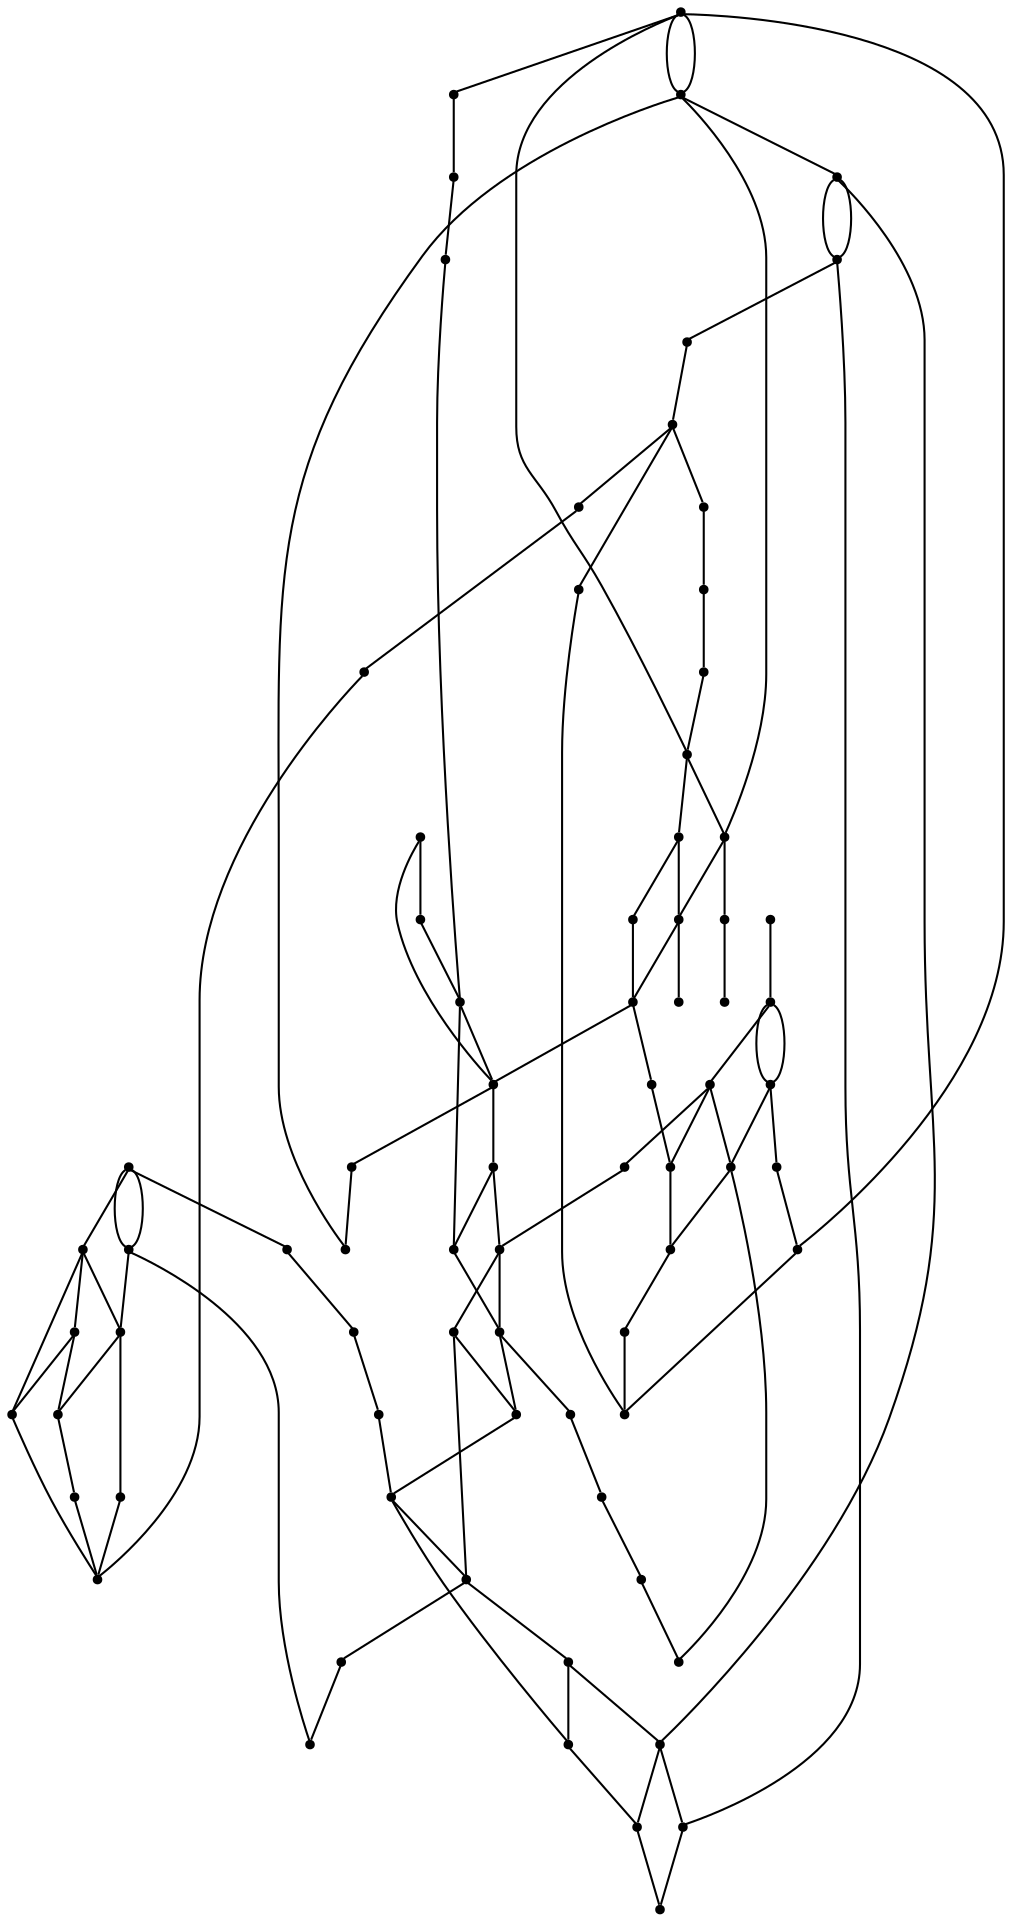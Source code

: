 graph {
  node [shape=point,comment="{\"directed\":false,\"doi\":\"10.1007/978-3-642-18469-7_28\",\"figure\":\"3 (2)\"}"]

  v0 [pos="1749.068267876078,1839.472089692422"]
  v1 [pos="1749.0682678760782,1864.4760807339906"]
  v2 [pos="1473.841135589617,1864.4760807339903"]
  v3 [pos="1699.0269710967216,1789.4641076092853"]
  v4 [pos="1223.634651692834,1789.4641076092853"]
  v5 [pos="1699.0265893119256,1839.4720896924218"]
  v6 [pos="1648.9856743173648,1839.472089692422"]
  v7 [pos="773.2629329555255,1839.472089692422"]
  v8 [pos="1699.0269710967216,1889.4800717755588"]
  v9 [pos="1598.9856102959748,1613.9569678532762"]
  v10 [pos="1598.9856102959748,1563.9489857701392"]
  v11 [pos="1598.9443775380084,1889.4800717755588"]
  v12 [pos="1548.9443135166184,1613.9569678532762"]
  v13 [pos="1548.9443135166184,1563.9489857701392"]
  v14 [pos="1548.9030807586519,1889.4800717755588"]
  v15 [pos="1498.9031439988605,1613.9569678532762"]
  v16 [pos="1498.9031439988605,1563.9489857701392"]
  v17 [pos="1448.8618472195037,1613.9569678532762"]
  v18 [pos="1448.8618472195037,1563.9489857701392"]
  v19 [pos="1448.8204871999387,1914.4840628171273"]
  v20 [pos="1448.8618472195037,1513.9410036870024"]
  v21 [pos="1423.7998388102603,1914.4840628171273"]
  v22 [pos="1373.7585420309038,1864.4760807339906"]
  v23 [pos="1373.7585420309038,1664.4441524014428"]
  v24 [pos="1373.7585420309038,1914.4840628171273"]
  v25 [pos="1323.7172452515472,1664.444152401443"]
  v26 [pos="1323.7172452515472,1914.4840628171273"]
  v27 [pos="1323.7172452515472,1864.4760807339906"]
  v28 [pos="1298.696596861869,1914.4840628171273"]
  v29 [pos="1298.737956881434,1513.9410036870022"]
  v30 [pos="1423.7998388102606,1664.444152401443"]
  v31 [pos="1423.7998388102606,1864.4760807339903"]
  v32 [pos="1273.6759484721906,1864.4760807339906"]
  v33 [pos="1248.6969146252748,1613.9569678532762"]
  v34 [pos="1248.696914625275,1563.9489857701392"]
  v35 [pos="1223.6346516928343,1864.4760807339906"]
  v36 [pos="1198.6556178459182,1513.9410036870022"]
  v37 [pos="1198.6554905843195,1713.97293201955"]
  v38 [pos="1173.63496945624,1713.97293201955"]
  v39 [pos="1123.5936726768834,1713.9729320195497"]
  v40 [pos="1123.552058134121,1664.4441524014428"]
  v41 [pos="1123.552058134121,1864.4760807339906"]
  v42 [pos="1073.5523758975269,1713.9729320195497"]
  v43 [pos="1073.5107613547643,1664.444152401443"]
  v44 [pos="1073.5107613547643,1864.4760807339903"]
  v45 [pos="1048.531679784749,1713.97293201955"]
  v46 [pos="1048.5317434155484,1613.9569678532762"]
  v47 [pos="1048.531679784749,1563.9489857701392"]
  v48 [pos="1048.5317434155484,1513.9410036870024"]
  v49 [pos="1173.5933549134775,1864.4760807339903"]
  v50 [pos="1023.4694168523083,1864.4760807339903"]
  v51 [pos="998.4903830053925,1613.9569678532762"]
  v52 [pos="998.4903830053925,1563.9489857701392"]
  v53 [pos="948.4489589644372,1613.9569678532762"]
  v54 [pos="948.4489589644372,1563.9489857701392"]
  v55 [pos="948.4074716832736,1914.4840628171273"]
  v56 [pos="948.4492134876346,1513.9410036870022"]
  v57 [pos="923.3868232935952,1914.4840628171273"]
  v58 [pos="873.3455901450379,1664.4441524014428"]
  v59 [pos="873.3872046878004,1713.97293201955"]
  v60 [pos="873.3455901450379,1864.4760807339903"]
  v61 [pos="873.3455265142387,1914.4840628171273"]
  v62 [pos="923.4285014671568,1713.97293201955"]
  v63 [pos="823.3459079084439,1713.97293201955"]
  v64 [pos="823.304229734882,1914.4840628171273"]
  v65 [pos="798.2835813452039,1914.4840628171273"]
  v66 [pos="823.3042933656814,1664.444152401443"]
  v67 [pos="823.3042933656814,1864.4760807339906"]
  v68 [pos="1173.5933549134775,1664.444152401443"]
  v69 [pos="923.3868869243946,1664.4441524014428"]
  v70 [pos="798.3253231495648,1513.9410036870022"]
  v71 [pos="773.2629965863248,1864.4760807339906"]
  v72 [pos="923.3868869243946,1864.4760807339903"]
  v73 [pos="973.4281837037511,1864.4760807339906"]
  v74 [pos="748.2839627394089,1613.9569678532762"]
  v75 [pos="748.283962739409,1563.9489857701392"]

  v0 -- v1 [id="-1",pos="1749.068267876078,1839.472089692422 1749.0682678760782,1864.4760807339906 1749.0682678760782,1864.4760807339906 1749.0682678760782,1864.4760807339906"]
  v74 -- v53 [id="-2",pos="748.2839627394089,1613.9569678532762 948.4489589644372,1613.9569678532762 948.4489589644372,1613.9569678532762 948.4489589644372,1613.9569678532762"]
  v53 -- v51 [id="-3",pos="948.4489589644372,1613.9569678532762 998.4903830053925,1613.9569678532762 998.4903830053925,1613.9569678532762 998.4903830053925,1613.9569678532762"]
  v51 -- v46 [id="-4",pos="998.4903830053925,1613.9569678532762 1048.5317434155484,1613.9569678532762 1048.5317434155484,1613.9569678532762 1048.5317434155484,1613.9569678532762"]
  v46 -- v33 [id="-5",pos="1048.5317434155484,1613.9569678532762 1248.6969146252748,1613.9569678532762 1248.6969146252748,1613.9569678532762 1248.6969146252748,1613.9569678532762"]
  v33 -- v17 [id="-6",pos="1248.6969146252748,1613.9569678532762 1448.8618472195037,1613.9569678532762 1448.8618472195037,1613.9569678532762 1448.8618472195037,1613.9569678532762"]
  v17 -- v15 [id="-7",pos="1448.8618472195037,1613.9569678532762 1498.9031439988605,1613.9569678532762 1498.9031439988605,1613.9569678532762 1498.9031439988605,1613.9569678532762"]
  v15 -- v12 [id="-8",pos="1498.9031439988605,1613.9569678532762 1548.9443135166184,1613.9569678532762 1548.9443135166184,1613.9569678532762 1548.9443135166184,1613.9569678532762"]
  v12 -- v9 [id="-9",pos="1548.9443135166184,1613.9569678532762 1598.9856102959748,1613.9569678532762 1598.9856102959748,1613.9569678532762 1598.9856102959748,1613.9569678532762"]
  v75 -- v54 [id="-10",pos="748.283962739409,1563.9489857701392 948.4489589644372,1563.9489857701392 948.4489589644372,1563.9489857701392 948.4489589644372,1563.9489857701392"]
  v54 -- v52 [id="-11",pos="948.4489589644372,1563.9489857701392 998.4903830053925,1563.9489857701392 998.4903830053925,1563.9489857701392 998.4903830053925,1563.9489857701392"]
  v52 -- v47 [id="-12",pos="998.4903830053925,1563.9489857701392 1048.531679784749,1563.9489857701392 1048.531679784749,1563.9489857701392 1048.531679784749,1563.9489857701392"]
  v47 -- v34 [id="-13",pos="1048.531679784749,1563.9489857701392 1248.696914625275,1563.9489857701392 1248.696914625275,1563.9489857701392 1248.696914625275,1563.9489857701392"]
  v34 -- v18 [id="-14",pos="1248.696914625275,1563.9489857701392 1448.8618472195037,1563.9489857701392 1448.8618472195037,1563.9489857701392 1448.8618472195037,1563.9489857701392"]
  v18 -- v16 [id="-15",pos="1448.8618472195037,1563.9489857701392 1498.9031439988605,1563.9489857701392 1498.9031439988605,1563.9489857701392 1498.9031439988605,1563.9489857701392"]
  v16 -- v13 [id="-16",pos="1498.9031439988605,1563.9489857701392 1548.9443135166184,1563.9489857701392 1548.9443135166184,1563.9489857701392 1548.9443135166184,1563.9489857701392"]
  v13 -- v10 [id="-17",pos="1548.9443135166184,1563.9489857701392 1598.9856102959748,1563.9489857701392 1598.9856102959748,1563.9489857701392 1598.9856102959748,1563.9489857701392"]
  v74 -- v75 [id="-18",pos="748.2839627394089,1613.9569678532762 748.283962739409,1563.9489857701392 748.283962739409,1563.9489857701392 748.283962739409,1563.9489857701392"]
  v71 -- v67 [id="-19",pos="773.2629965863248,1864.4760807339906 823.3042933656814,1864.4760807339906 823.3042933656814,1864.4760807339906 823.3042933656814,1864.4760807339906"]
  v67 -- v60 [id="-20",pos="823.3042933656814,1864.4760807339906 873.3455901450379,1864.4760807339903 873.3455901450379,1864.4760807339903 873.3455901450379,1864.4760807339903"]
  v60 -- v72 [id="-21",pos="873.3455901450379,1864.4760807339903 923.3868869243946,1864.4760807339903 923.3868869243946,1864.4760807339903 923.3868869243946,1864.4760807339903"]
  v72 -- v73 [id="-22",pos="923.3868869243946,1864.4760807339903 973.4281837037511,1864.4760807339906 973.4281837037511,1864.4760807339906 973.4281837037511,1864.4760807339906"]
  v7 -- v71 [id="-23",pos="773.2629329555255,1839.472089692422 773.2629965863248,1864.4760807339906 773.2629965863248,1864.4760807339906 773.2629965863248,1864.4760807339906"]
  v65 -- v70 [id="-24",pos="798.2835813452039,1914.4840628171273 798.3253231495648,1513.9410036870022 798.3253231495648,1513.9410036870022 798.3253231495648,1513.9410036870022"]
  v70 -- v56 [id="-25",pos="798.3253231495648,1513.9410036870022 948.4492134876346,1513.9410036870022 948.4492134876346,1513.9410036870022 948.4492134876346,1513.9410036870022"]
  v1 -- v2 [id="-26",pos="1749.0682678760782,1864.4760807339906 1473.841135589617,1864.4760807339903 1473.841135589617,1864.4760807339903 1473.841135589617,1864.4760807339903"]
  v64 -- v35 [id="-27",pos="823.304229734882,1914.4840628171273 823.3042774579816,1964.4920449002643 823.3042774579816,1964.4920449002643 823.3042774579816,1964.4920449002643 1223.634651692834,1964.4920449002643 1223.634651692834,1964.4920449002643 1223.634651692834,1964.4920449002643 1223.6346516928343,1864.4760807339906 1223.6346516928343,1864.4760807339906 1223.6346516928343,1864.4760807339906"]
  v67 -- v63 [id="-28",pos="823.3042933656814,1864.4760807339906 823.3459079084439,1713.97293201955 823.3459079084439,1713.97293201955 823.3459079084439,1713.97293201955"]
  v64 -- v61 [id="-29",pos="823.304229734882,1914.4840628171273 873.3455265142387,1914.4840628171273 873.3455265142387,1914.4840628171273 873.3455265142387,1914.4840628171273"]
  v61 -- v57 [id="-30",pos="873.3455265142387,1914.4840628171273 923.3868232935952,1914.4840628171273 923.3868232935952,1914.4840628171273 923.3868232935952,1914.4840628171273"]
  v66 -- v58 [id="-31",pos="823.3042933656814,1664.444152401443 873.3455901450379,1664.4441524014428 873.3455901450379,1664.4441524014428 873.3455901450379,1664.4441524014428"]
  v58 -- v69 [id="-32",pos="873.3455901450379,1664.4441524014428 923.3868869243946,1664.4441524014428 923.3868869243946,1664.4441524014428 923.3868869243946,1664.4441524014428"]
  v69 -- v43 [id="-33",pos="923.3868869243946,1664.4441524014428 1073.5107613547643,1664.444152401443 1073.5107613547643,1664.444152401443 1073.5107613547643,1664.444152401443"]
  v43 -- v40 [id="-34",pos="1073.5107613547643,1664.444152401443 1123.552058134121,1664.4441524014428 1123.552058134121,1664.4441524014428 1123.552058134121,1664.4441524014428"]
  v40 -- v68 [id="-35",pos="1123.552058134121,1664.4441524014428 1173.5933549134775,1664.444152401443 1173.5933549134775,1664.444152401443 1173.5933549134775,1664.444152401443"]
  v68 -- v4 [id="-36",pos="1173.5933549134775,1664.444152401443 1223.634651692834,1664.444152401443 1223.634651692834,1664.444152401443 1223.634651692834,1664.444152401443 1223.634651692834,1789.4641076092853 1223.634651692834,1789.4641076092853 1223.634651692834,1789.4641076092853"]
  v64 -- v67 [id="-37",pos="823.304229734882,1914.4840628171273 823.3042933656814,1864.4760807339906 823.3042933656814,1864.4760807339906 823.3042933656814,1864.4760807339906"]
  v63 -- v66 [id="-40",pos="823.3459079084439,1713.97293201955 823.3042933656814,1664.444152401443 823.3042933656814,1664.444152401443 823.3042933656814,1664.444152401443"]
  v64 -- v65 [id="-42",pos="823.304229734882,1914.4840628171273 798.2835813452039,1914.4840628171273 798.2835813452039,1914.4840628171273 798.2835813452039,1914.4840628171273"]
  v63 -- v59 [id="-43",pos="823.3459079084439,1713.97293201955 873.3872046878004,1713.97293201955 873.3872046878004,1713.97293201955 873.3872046878004,1713.97293201955"]
  v59 -- v62 [id="-44",pos="873.3872046878004,1713.97293201955 923.4285014671568,1713.97293201955 923.4285014671568,1713.97293201955 923.4285014671568,1713.97293201955"]
  v61 -- v64 [id="-45",pos="873.3455265142387,1914.4840628171273 873.3456378681375,1964.4920449002643 873.3456378681375,1964.4920449002643 873.3456378681375,1964.4920449002643 823.3043410887809,1964.4920449002643 823.3043410887809,1964.4920449002643 823.3043410887809,1964.4920449002643 823.304229734882,1914.4840628171273 823.304229734882,1914.4840628171273 823.304229734882,1914.4840628171273"]
  v60 -- v59 [id="-46",pos="873.3455901450379,1864.4760807339903 873.3872046878004,1713.97293201955 873.3872046878004,1713.97293201955 873.3872046878004,1713.97293201955"]
  v61 -- v60 [id="-47",pos="873.3455265142387,1914.4840628171273 873.3455901450379,1864.4760807339903 873.3455901450379,1864.4760807339903 873.3455901450379,1864.4760807339903"]
  v61 -- v14 [id="-48",pos="873.3455265142387,1914.4840628171273 873.3457014989368,1964.4920449002643 873.3457014989368,1964.4920449002643 873.3457014989368,1964.4920449002643 1548.9032080202505,1964.4920449002643 1548.9032080202505,1964.4920449002643 1548.9032080202505,1964.4920449002643 1548.9030807586519,1889.4800717755588 1548.9030807586519,1889.4800717755588 1548.9030807586519,1889.4800717755588"]
  v58 -- v53 [id="-50",pos="873.3455901450379,1664.4441524014428 873.3457014989368,1614.4361703183063 873.3457014989368,1614.4361703183063 873.3457014989368,1614.4361703183063 948.4489589644372,1613.9569678532762 948.4489589644372,1613.9569678532762 948.4489589644372,1613.9569678532762"]
  v55 -- v57 [id="-57",pos="948.4074716832736,1914.4840628171273 923.3868232935952,1914.4840628171273 923.3868232935952,1914.4840628171273 923.3868232935952,1914.4840628171273"]
  v56 -- v54 [id="-58",pos="948.4492134876346,1513.9410036870022 948.4489589644372,1563.9489857701392 948.4489589644372,1563.9489857701392 948.4489589644372,1563.9489857701392"]
  v54 -- v53 [id="-59",pos="948.4489589644372,1563.9489857701392 948.4489589644372,1613.9569678532762 948.4489589644372,1613.9569678532762 948.4489589644372,1613.9569678532762"]
  v53 -- v55 [id="-60",pos="948.4489589644372,1613.9569678532762 948.4074716832736,1914.4840628171273 948.4074716832736,1914.4840628171273 948.4074716832736,1914.4840628171273"]
  v51 -- v52 [id="-63",pos="998.4903830053925,1613.9569678532762 998.4903830053925,1563.9489857701392 998.4903830053925,1563.9489857701392 998.4903830053925,1563.9489857701392"]
  v3 -- v4 [id="-64",pos="1699.0269710967216,1789.4641076092853 1223.634651692834,1789.4641076092853 1223.634651692834,1789.4641076092853 1223.634651692834,1789.4641076092853"]
  v50 -- v44 [id="-65",pos="1023.4694168523083,1864.4760807339903 1073.5107613547643,1864.4760807339903 1073.5107613547643,1864.4760807339903 1073.5107613547643,1864.4760807339903"]
  v44 -- v41 [id="-66",pos="1073.5107613547643,1864.4760807339903 1123.552058134121,1864.4760807339906 1123.552058134121,1864.4760807339906 1123.552058134121,1864.4760807339906"]
  v41 -- v49 [id="-67",pos="1123.552058134121,1864.4760807339906 1173.5933549134775,1864.4760807339903 1173.5933549134775,1864.4760807339903 1173.5933549134775,1864.4760807339903"]
  v49 -- v35 [id="-68",pos="1173.5933549134775,1864.4760807339903 1223.6346516928343,1864.4760807339906 1223.6346516928343,1864.4760807339906 1223.6346516928343,1864.4760807339906"]
  v45 -- v46 [id="-69",pos="1048.531679784749,1713.97293201955 1048.5317434155484,1613.9569678532762 1048.5317434155484,1613.9569678532762 1048.5317434155484,1613.9569678532762"]
  v46 -- v47 [id="-70",pos="1048.5317434155484,1613.9569678532762 1048.531679784749,1563.9489857701392 1048.531679784749,1563.9489857701392 1048.531679784749,1563.9489857701392"]
  v47 -- v48 [id="-71",pos="1048.531679784749,1563.9489857701392 1048.5317434155484,1513.9410036870024 1048.5317434155484,1513.9410036870024 1048.5317434155484,1513.9410036870024"]
  v48 -- v36 [id="-72",pos="1048.5317434155484,1513.9410036870024 1198.6556178459182,1513.9410036870022 1198.6556178459182,1513.9410036870022 1198.6556178459182,1513.9410036870022"]
  v42 -- v45 [id="-74",pos="1073.5523758975269,1713.9729320195497 1048.531679784749,1713.97293201955 1048.531679784749,1713.97293201955 1048.531679784749,1713.97293201955"]
  v5 -- v3 [id="-75",pos="1699.0265893119256,1839.4720896924218 1699.0269710967216,1789.4641076092853 1699.0269710967216,1789.4641076092853 1699.0269710967216,1789.4641076092853"]
  v44 -- v41 [id="-76",pos="1073.5107613547643,1864.4760807339903 1073.5107613547643,1964.4920449002643 1073.5107613547643,1964.4920449002643 1073.5107613547643,1964.4920449002643 1123.552058134121,1964.4920449002643 1123.552058134121,1964.4920449002643 1123.552058134121,1964.4920449002643 1123.552058134121,1864.4760807339906 1123.552058134121,1864.4760807339906 1123.552058134121,1864.4760807339906"]
  v42 -- v43 [id="-77",pos="1073.5523758975269,1713.9729320195497 1073.5107613547643,1664.444152401443 1073.5107613547643,1664.444152401443 1073.5107613547643,1664.444152401443"]
  v42 -- v39 [id="-78",pos="1073.5523758975269,1713.9729320195497 1123.5936726768834,1713.9729320195497 1123.5936726768834,1713.9729320195497 1123.5936726768834,1713.9729320195497"]
  v39 -- v38 [id="-79",pos="1123.5936726768834,1713.9729320195497 1173.63496945624,1713.97293201955 1173.63496945624,1713.97293201955 1173.63496945624,1713.97293201955"]
  v41 -- v39 [id="-81",pos="1123.552058134121,1864.4760807339906 1123.5936726768834,1713.9729320195497 1123.5936726768834,1713.9729320195497 1123.5936726768834,1713.9729320195497"]
  v39 -- v40 [id="-82",pos="1123.5936726768834,1713.9729320195497 1123.552058134121,1664.4441524014428 1123.552058134121,1664.4441524014428 1123.552058134121,1664.4441524014428"]
  v37 -- v38 [id="-83",pos="1198.6554905843195,1713.97293201955 1173.63496945624,1713.97293201955 1173.63496945624,1713.97293201955 1173.63496945624,1713.97293201955"]
  v36 -- v37 [id="-84",pos="1198.6556178459182,1513.9410036870022 1198.6554905843195,1713.97293201955 1198.6554905843195,1713.97293201955 1198.6554905843195,1713.97293201955"]
  v35 -- v4 [id="-86",pos="1223.6346516928343,1864.4760807339906 1223.634651692834,1789.4641076092853 1223.634651692834,1789.4641076092853 1223.634651692834,1789.4641076092853"]
  v59 -- v58 [id="-87",pos="873.3872046878004,1713.97293201955 873.3455901450379,1664.4441524014428 873.3455901450379,1664.4441524014428 873.3455901450379,1664.4441524014428"]
  v33 -- v34 [id="-89",pos="1248.6969146252748,1613.9569678532762 1248.696914625275,1563.9489857701392 1248.696914625275,1563.9489857701392 1248.696914625275,1563.9489857701392"]
  v44 -- v42 [id="-91",pos="1073.5107613547643,1864.4760807339903 1073.5523758975269,1713.9729320195497 1073.5523758975269,1713.9729320195497 1073.5523758975269,1713.9729320195497"]
  v32 -- v2 [id="-92",pos="1273.6759484721906,1864.4760807339906 1273.6760757337893,1964.4920449002643 1273.6760757337893,1964.4920449002643 1273.6760757337893,1964.4920449002643 1473.8412628512156,1964.4920449002643 1473.8412628512156,1964.4920449002643 1473.8412628512156,1964.4920449002643 1473.841135589617,1864.4760807339903 1473.841135589617,1864.4760807339903 1473.841135589617,1864.4760807339903"]
  v32 -- v27 [id="-93",pos="1273.6759484721906,1864.4760807339906 1323.7172452515472,1864.4760807339906 1323.7172452515472,1864.4760807339906 1323.7172452515472,1864.4760807339906"]
  v22 -- v31 [id="-94",pos="1373.7585420309038,1864.4760807339906 1423.7998388102606,1864.4760807339903 1423.7998388102606,1864.4760807339903 1423.7998388102606,1864.4760807339903"]
  v31 -- v2 [id="-95",pos="1423.7998388102606,1864.4760807339903 1473.841135589617,1864.4760807339903 1473.841135589617,1864.4760807339903 1473.841135589617,1864.4760807339903"]
  v25 -- v32 [id="-96",pos="1323.7172452515472,1664.444152401443 1273.6760757337893,1664.444152401443 1273.6760757337893,1664.444152401443 1273.6760757337893,1664.444152401443 1273.6759484721906,1864.4760807339906 1273.6759484721906,1864.4760807339906 1273.6759484721906,1864.4760807339906"]
  v25 -- v23 [id="-97",pos="1323.7172452515472,1664.444152401443 1373.7585420309038,1664.4441524014428 1373.7585420309038,1664.4441524014428 1373.7585420309038,1664.4441524014428"]
  v30 -- v2 [id="-98",pos="1423.7998388102606,1664.444152401443 1473.8412628512156,1664.444152401443 1473.8412628512156,1664.444152401443 1473.8412628512156,1664.444152401443 1473.841135589617,1864.4760807339903 1473.841135589617,1864.4760807339903 1473.841135589617,1864.4760807339903"]
  v28 -- v29 [id="-99",pos="1298.696596861869,1914.4840628171273 1298.737956881434,1513.9410036870022 1298.737956881434,1513.9410036870022 1298.737956881434,1513.9410036870022"]
  v26 -- v28 [id="-100",pos="1323.7172452515472,1914.4840628171273 1298.696596861869,1914.4840628171273 1298.696596861869,1914.4840628171273 1298.696596861869,1914.4840628171273"]
  v23 -- v30 [id="-101",pos="1373.7585420309038,1664.4441524014428 1423.7998388102606,1664.444152401443 1423.7998388102606,1664.444152401443 1423.7998388102606,1664.444152401443"]
  v26 -- v24 [id="-102",pos="1323.7172452515472,1914.4840628171273 1323.7173725131458,1964.4920449002643 1323.7173725131458,1964.4920449002643 1323.7173725131458,1964.4920449002643 1373.7586692925024,1964.4920449002643 1373.7586692925024,1964.4920449002643 1373.7586692925024,1964.4920449002643 1373.7585420309038,1914.4840628171273 1373.7585420309038,1914.4840628171273 1373.7585420309038,1914.4840628171273"]
  v27 -- v25 [id="-103",pos="1323.7172452515472,1864.4760807339906 1323.7172452515472,1664.444152401443 1323.7172452515472,1664.444152401443 1323.7172452515472,1664.444152401443"]
  v24 -- v21 [id="-104",pos="1373.7585420309038,1914.4840628171273 1423.7998388102603,1914.4840628171273 1423.7998388102603,1914.4840628171273 1423.7998388102603,1914.4840628171273"]
  v26 -- v24 [id="-106",pos="1323.7172452515472,1914.4840628171273 1373.7585420309038,1914.4840628171273 1373.7585420309038,1914.4840628171273 1373.7585420309038,1914.4840628171273"]
  v24 -- v22 [id="-107",pos="1373.7585420309038,1914.4840628171273 1373.7585420309038,1864.4760807339906 1373.7585420309038,1864.4760807339906 1373.7585420309038,1864.4760807339906"]
  v22 -- v23 [id="-108",pos="1373.7585420309038,1864.4760807339906 1373.7585420309038,1664.4441524014428 1373.7585420309038,1664.4441524014428 1373.7585420309038,1664.4441524014428"]
  v19 -- v21 [id="-109",pos="1448.8204871999387,1914.4840628171273 1423.7998388102603,1914.4840628171273 1423.7998388102603,1914.4840628171273 1423.7998388102603,1914.4840628171273"]
  v20 -- v18 [id="-110",pos="1448.8618472195037,1513.9410036870024 1448.8618472195037,1563.9489857701392 1448.8618472195037,1563.9489857701392 1448.8618472195037,1563.9489857701392"]
  v18 -- v17 [id="-111",pos="1448.8618472195037,1563.9489857701392 1448.8618472195037,1613.9569678532762 1448.8618472195037,1613.9569678532762 1448.8618472195037,1613.9569678532762"]
  v17 -- v19 [id="-112",pos="1448.8618472195037,1613.9569678532762 1448.8204871999387,1914.4840628171273 1448.8204871999387,1914.4840628171273 1448.8204871999387,1914.4840628171273"]
  v26 -- v27 [id="-114",pos="1323.7172452515472,1914.4840628171273 1323.7172452515472,1864.4760807339906 1323.7172452515472,1864.4760807339906 1323.7172452515472,1864.4760807339906"]
  v27 -- v22 [id="-115",pos="1323.7172452515472,1864.4760807339906 1373.7585420309038,1864.4760807339906 1373.7585420309038,1864.4760807339906 1373.7585420309038,1864.4760807339906"]
  v29 -- v20 [id="-116",pos="1298.737956881434,1513.9410036870022 1448.8618472195037,1513.9410036870024 1448.8618472195037,1513.9410036870024 1448.8618472195037,1513.9410036870024"]
  v15 -- v16 [id="-117",pos="1498.9031439988605,1613.9569678532762 1498.9031439988605,1563.9489857701392 1498.9031439988605,1563.9489857701392 1498.9031439988605,1563.9489857701392"]
  v14 -- v11 [id="-118",pos="1548.9030807586519,1889.4800717755588 1548.9032080202505,1964.4920449002643 1548.9032080202505,1964.4920449002643 1548.9032080202505,1964.4920449002643 1598.944504799607,1964.4920449002643 1598.944504799607,1964.4920449002643 1598.944504799607,1964.4920449002643 1598.9443775380084,1889.4800717755588 1598.9443775380084,1889.4800717755588 1598.9443775380084,1889.4800717755588"]
  v14 -- v12 [id="-119",pos="1548.9030807586519,1889.4800717755588 1548.9443135166184,1613.9569678532762 1548.9443135166184,1613.9569678532762 1548.9443135166184,1613.9569678532762"]
  v14 -- v11 [id="-121",pos="1548.9030807586519,1889.4800717755588 1598.9443775380084,1889.4800717755588 1598.9443775380084,1889.4800717755588 1598.9443775380084,1889.4800717755588"]
  v11 -- v8 [id="-122",pos="1598.9443775380084,1889.4800717755588 1699.0269710967216,1889.4800717755588 1699.0269710967216,1889.4800717755588 1699.0269710967216,1889.4800717755588"]
  v12 -- v13 [id="-123",pos="1548.9443135166184,1613.9569678532762 1548.9443135166184,1563.9489857701392 1548.9443135166184,1563.9489857701392 1548.9443135166184,1563.9489857701392"]
  v11 -- v9 [id="-125",pos="1598.9443775380084,1889.4800717755588 1598.9856102959748,1613.9569678532762 1598.9856102959748,1613.9569678532762 1598.9856102959748,1613.9569678532762"]
  v9 -- v10 [id="-126",pos="1598.9856102959748,1613.9569678532762 1598.9856102959748,1563.9489857701392 1598.9856102959748,1563.9489857701392 1598.9856102959748,1563.9489857701392"]
  v8 -- v5 [id="-128",pos="1699.0269710967216,1889.4800717755588 1699.0265893119256,1839.4720896924218 1699.0265893119256,1839.4720896924218 1699.0265893119256,1839.4720896924218"]
  v5 -- v6 [id="-129",pos="1699.0265893119256,1839.4720896924218 1648.9856743173648,1839.472089692422 1648.9856743173648,1839.472089692422 1648.9856743173648,1839.472089692422"]
  v6 -- v7 [id="-130",pos="1648.9856743173648,1839.472089692422 773.2629329555255,1839.472089692422 773.2629329555255,1839.472089692422 773.2629329555255,1839.472089692422"]
  v5 -- v0 [id="-131",pos="1699.0265893119256,1839.4720896924218 1749.068267876078,1839.472089692422 1749.068267876078,1839.472089692422 1749.068267876078,1839.472089692422"]
}